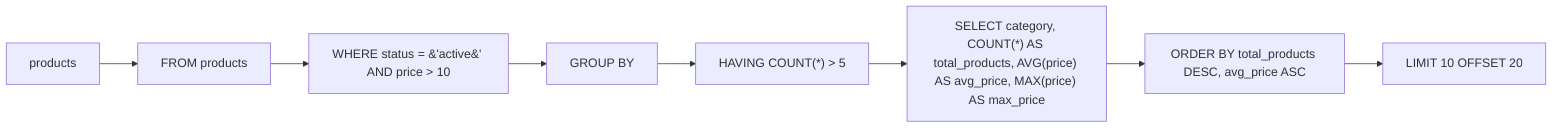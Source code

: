 flowchart LR
    node_0[products]
    node_1[FROM products]
    node_2["WHERE status = &#39;active&#39; AND price &gt; 10"]
    node_3[GROUP BY]
    node_4["HAVING COUNT(*) &gt; 5"]
    node_5["SELECT category, COUNT(*) AS total_products, AVG(price) AS avg_price, MAX(price) AS max_price"]
    node_6["ORDER BY total_products DESC, avg_price ASC"]
    node_7["LIMIT 10 OFFSET 20"]
    node_0 --> node_1
    node_1 --> node_2
    node_2 --> node_3
    node_3 --> node_4
    node_4 --> node_5
    node_5 --> node_6
    node_6 --> node_7